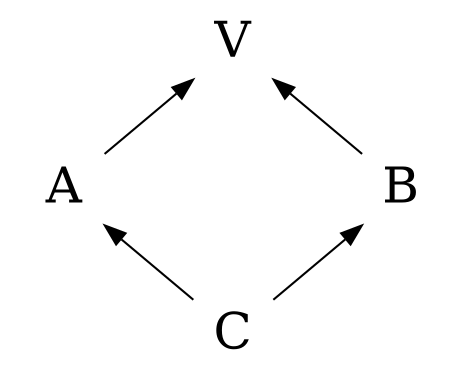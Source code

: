 digraph virt {
    graph [nodesep=1.5, rankdir=BT];

    V [shape=plaintext, height=.1, fontsize=24];
    A [shape=plaintext, height=.1, fontsize=24];
    B [shape=plaintext, height=.1, fontsize=24];
    C [shape=plaintext, height=.1, fontsize=24];

    C -> B;
    C -> A;
    B -> V;
    A -> V;
}
